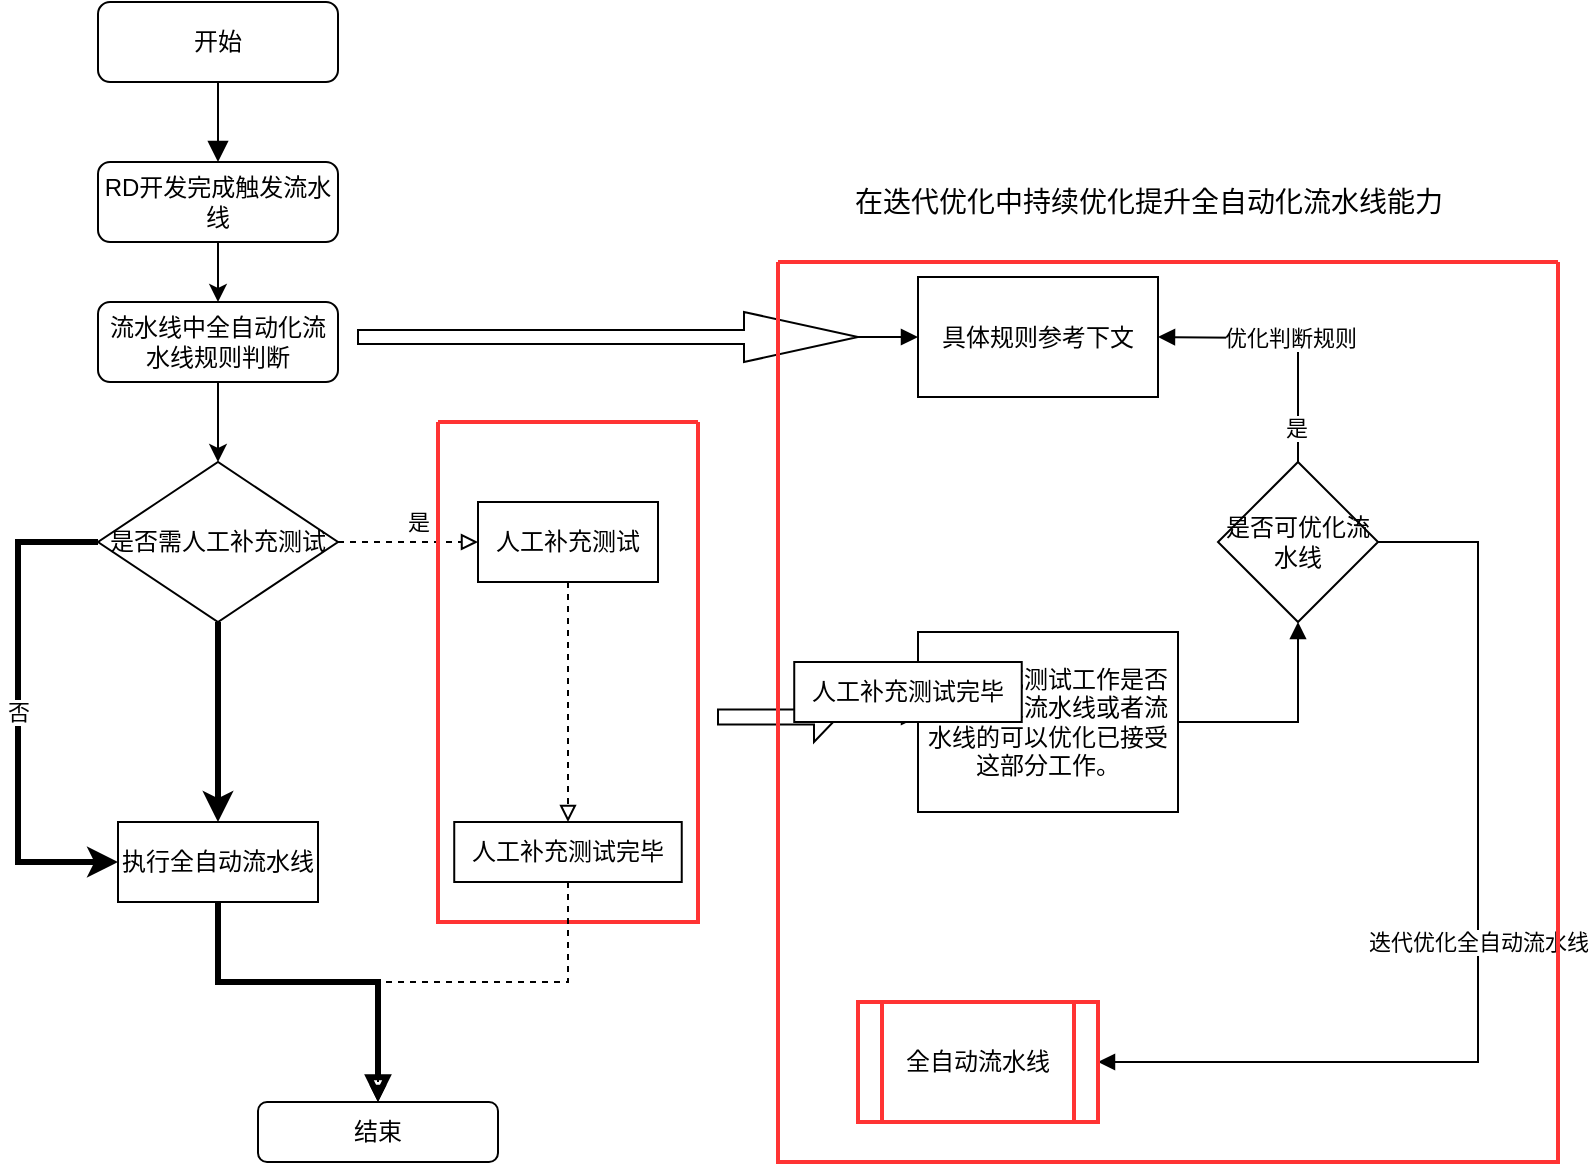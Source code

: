 <mxfile version="16.6.6" type="github">
  <diagram id="C5RBs43oDa-KdzZeNtuy" name="Page-1">
    <mxGraphModel dx="990" dy="614" grid="1" gridSize="10" guides="1" tooltips="1" connect="1" arrows="1" fold="1" page="1" pageScale="1" pageWidth="827" pageHeight="1169" math="0" shadow="0">
      <root>
        <mxCell id="WIyWlLk6GJQsqaUBKTNV-0" />
        <mxCell id="WIyWlLk6GJQsqaUBKTNV-1" parent="WIyWlLk6GJQsqaUBKTNV-0" />
        <mxCell id="WIyWlLk6GJQsqaUBKTNV-2" value="" style="rounded=0;html=1;jettySize=auto;orthogonalLoop=1;fontSize=11;endArrow=block;endFill=1;endSize=8;strokeWidth=1;shadow=0;labelBackgroundColor=none;edgeStyle=orthogonalEdgeStyle;entryX=0.5;entryY=0;entryDx=0;entryDy=0;" parent="WIyWlLk6GJQsqaUBKTNV-1" source="WIyWlLk6GJQsqaUBKTNV-3" target="b0SHrZwLrEvn_XhFRAAw-0" edge="1">
          <mxGeometry relative="1" as="geometry" />
        </mxCell>
        <mxCell id="WIyWlLk6GJQsqaUBKTNV-3" value="开始" style="rounded=1;whiteSpace=wrap;html=1;fontSize=12;glass=0;strokeWidth=1;shadow=0;" parent="WIyWlLk6GJQsqaUBKTNV-1" vertex="1">
          <mxGeometry x="50" y="40" width="120" height="40" as="geometry" />
        </mxCell>
        <mxCell id="b0SHrZwLrEvn_XhFRAAw-4" style="edgeStyle=orthogonalEdgeStyle;rounded=0;orthogonalLoop=1;jettySize=auto;html=1;entryX=0.5;entryY=0;entryDx=0;entryDy=0;" edge="1" parent="WIyWlLk6GJQsqaUBKTNV-1" source="b0SHrZwLrEvn_XhFRAAw-0" target="b0SHrZwLrEvn_XhFRAAw-1">
          <mxGeometry relative="1" as="geometry" />
        </mxCell>
        <mxCell id="b0SHrZwLrEvn_XhFRAAw-0" value="RD开发完成触发流水线" style="rounded=1;whiteSpace=wrap;html=1;fontSize=12;glass=0;strokeWidth=1;shadow=0;" vertex="1" parent="WIyWlLk6GJQsqaUBKTNV-1">
          <mxGeometry x="50" y="120" width="120" height="40" as="geometry" />
        </mxCell>
        <mxCell id="b0SHrZwLrEvn_XhFRAAw-3" value="" style="edgeStyle=orthogonalEdgeStyle;rounded=0;orthogonalLoop=1;jettySize=auto;html=1;" edge="1" parent="WIyWlLk6GJQsqaUBKTNV-1" source="b0SHrZwLrEvn_XhFRAAw-1" target="b0SHrZwLrEvn_XhFRAAw-2">
          <mxGeometry relative="1" as="geometry" />
        </mxCell>
        <mxCell id="b0SHrZwLrEvn_XhFRAAw-1" value="流水线中全自动化流水线规则判断" style="rounded=1;whiteSpace=wrap;html=1;fontSize=12;glass=0;strokeWidth=1;shadow=0;" vertex="1" parent="WIyWlLk6GJQsqaUBKTNV-1">
          <mxGeometry x="50" y="190" width="120" height="40" as="geometry" />
        </mxCell>
        <mxCell id="b0SHrZwLrEvn_XhFRAAw-6" value="是" style="edgeStyle=orthogonalEdgeStyle;rounded=0;orthogonalLoop=1;jettySize=auto;html=1;endArrow=block;endFill=0;dashed=1;" edge="1" parent="WIyWlLk6GJQsqaUBKTNV-1" source="b0SHrZwLrEvn_XhFRAAw-2" target="b0SHrZwLrEvn_XhFRAAw-5">
          <mxGeometry x="0.143" y="10" relative="1" as="geometry">
            <mxPoint as="offset" />
          </mxGeometry>
        </mxCell>
        <mxCell id="b0SHrZwLrEvn_XhFRAAw-9" value="" style="edgeStyle=orthogonalEdgeStyle;rounded=0;orthogonalLoop=1;jettySize=auto;html=1;exitX=0.5;exitY=1;exitDx=0;exitDy=0;strokeWidth=3;" edge="1" parent="WIyWlLk6GJQsqaUBKTNV-1" source="b0SHrZwLrEvn_XhFRAAw-2" target="b0SHrZwLrEvn_XhFRAAw-8">
          <mxGeometry relative="1" as="geometry">
            <mxPoint x="110" y="360" as="sourcePoint" />
          </mxGeometry>
        </mxCell>
        <mxCell id="b0SHrZwLrEvn_XhFRAAw-10" value="否" style="edgeStyle=orthogonalEdgeStyle;rounded=0;orthogonalLoop=1;jettySize=auto;html=1;entryX=0;entryY=0.5;entryDx=0;entryDy=0;strokeWidth=3;" edge="1" parent="WIyWlLk6GJQsqaUBKTNV-1" source="b0SHrZwLrEvn_XhFRAAw-2" target="b0SHrZwLrEvn_XhFRAAw-8">
          <mxGeometry relative="1" as="geometry">
            <Array as="points">
              <mxPoint x="10" y="310" />
              <mxPoint x="10" y="470" />
            </Array>
          </mxGeometry>
        </mxCell>
        <mxCell id="b0SHrZwLrEvn_XhFRAAw-2" value="是否需人工补充测试" style="rhombus;whiteSpace=wrap;html=1;rounded=1;glass=0;strokeWidth=1;shadow=0;arcSize=0;" vertex="1" parent="WIyWlLk6GJQsqaUBKTNV-1">
          <mxGeometry x="50" y="270" width="120" height="80" as="geometry" />
        </mxCell>
        <mxCell id="b0SHrZwLrEvn_XhFRAAw-14" value="" style="edgeStyle=orthogonalEdgeStyle;rounded=0;orthogonalLoop=1;jettySize=auto;html=1;endArrow=block;endFill=0;dashed=1;" edge="1" parent="WIyWlLk6GJQsqaUBKTNV-1" source="b0SHrZwLrEvn_XhFRAAw-5" target="b0SHrZwLrEvn_XhFRAAw-13">
          <mxGeometry relative="1" as="geometry" />
        </mxCell>
        <mxCell id="b0SHrZwLrEvn_XhFRAAw-5" value="人工补充测试" style="whiteSpace=wrap;html=1;rounded=1;glass=0;strokeWidth=1;shadow=0;arcSize=0;" vertex="1" parent="WIyWlLk6GJQsqaUBKTNV-1">
          <mxGeometry x="240" y="290" width="90" height="40" as="geometry" />
        </mxCell>
        <mxCell id="b0SHrZwLrEvn_XhFRAAw-18" style="edgeStyle=orthogonalEdgeStyle;rounded=0;orthogonalLoop=1;jettySize=auto;html=1;entryX=0.5;entryY=0;entryDx=0;entryDy=0;endArrow=block;endFill=0;strokeWidth=3;" edge="1" parent="WIyWlLk6GJQsqaUBKTNV-1" source="b0SHrZwLrEvn_XhFRAAw-8" target="b0SHrZwLrEvn_XhFRAAw-17">
          <mxGeometry relative="1" as="geometry">
            <Array as="points">
              <mxPoint x="110" y="530" />
              <mxPoint x="190" y="530" />
            </Array>
          </mxGeometry>
        </mxCell>
        <mxCell id="b0SHrZwLrEvn_XhFRAAw-8" value="执行全自动流水线" style="whiteSpace=wrap;html=1;rounded=1;glass=0;strokeWidth=1;shadow=0;arcSize=0;" vertex="1" parent="WIyWlLk6GJQsqaUBKTNV-1">
          <mxGeometry x="60" y="450" width="100" height="40" as="geometry" />
        </mxCell>
        <mxCell id="b0SHrZwLrEvn_XhFRAAw-17" value="结束" style="rounded=1;whiteSpace=wrap;html=1;" vertex="1" parent="WIyWlLk6GJQsqaUBKTNV-1">
          <mxGeometry x="130" y="590" width="120" height="30" as="geometry" />
        </mxCell>
        <mxCell id="b0SHrZwLrEvn_XhFRAAw-25" value="" style="edgeStyle=orthogonalEdgeStyle;rounded=0;orthogonalLoop=1;jettySize=auto;html=1;endArrow=block;endFill=1;" edge="1" parent="WIyWlLk6GJQsqaUBKTNV-1" source="b0SHrZwLrEvn_XhFRAAw-20" target="b0SHrZwLrEvn_XhFRAAw-24">
          <mxGeometry relative="1" as="geometry">
            <Array as="points">
              <mxPoint x="460" y="398" />
              <mxPoint x="460" y="398" />
            </Array>
          </mxGeometry>
        </mxCell>
        <mxCell id="b0SHrZwLrEvn_XhFRAAw-20" value="" style="shape=singleArrow;whiteSpace=wrap;html=1;" vertex="1" parent="WIyWlLk6GJQsqaUBKTNV-1">
          <mxGeometry x="360" y="385" width="60" height="25" as="geometry" />
        </mxCell>
        <mxCell id="b0SHrZwLrEvn_XhFRAAw-21" value="" style="swimlane;startSize=0;strokeWidth=2;strokeColor=#FF3333;" vertex="1" parent="WIyWlLk6GJQsqaUBKTNV-1">
          <mxGeometry x="220" y="250" width="130" height="250" as="geometry" />
        </mxCell>
        <mxCell id="b0SHrZwLrEvn_XhFRAAw-13" value="人工补充测试完毕" style="whiteSpace=wrap;html=1;rounded=1;glass=0;strokeWidth=1;shadow=0;arcSize=0;" vertex="1" parent="b0SHrZwLrEvn_XhFRAAw-21">
          <mxGeometry x="8.12" y="200" width="113.75" height="30" as="geometry" />
        </mxCell>
        <mxCell id="b0SHrZwLrEvn_XhFRAAw-31" value="" style="edgeStyle=orthogonalEdgeStyle;rounded=0;orthogonalLoop=1;jettySize=auto;html=1;endArrow=block;endFill=1;" edge="1" parent="WIyWlLk6GJQsqaUBKTNV-1" source="b0SHrZwLrEvn_XhFRAAw-24" target="b0SHrZwLrEvn_XhFRAAw-30">
          <mxGeometry relative="1" as="geometry" />
        </mxCell>
        <mxCell id="b0SHrZwLrEvn_XhFRAAw-24" value="判断补充测试工作是否可以接入流水线或者流水线的可以优化已接受这部分工作。" style="whiteSpace=wrap;html=1;" vertex="1" parent="WIyWlLk6GJQsqaUBKTNV-1">
          <mxGeometry x="460" y="355" width="130" height="90" as="geometry" />
        </mxCell>
        <mxCell id="b0SHrZwLrEvn_XhFRAAw-28" value="" style="edgeStyle=orthogonalEdgeStyle;rounded=0;orthogonalLoop=1;jettySize=auto;html=1;endArrow=block;endFill=1;" edge="1" parent="WIyWlLk6GJQsqaUBKTNV-1" source="b0SHrZwLrEvn_XhFRAAw-26" target="b0SHrZwLrEvn_XhFRAAw-27">
          <mxGeometry relative="1" as="geometry" />
        </mxCell>
        <mxCell id="b0SHrZwLrEvn_XhFRAAw-26" value="" style="shape=singleArrow;whiteSpace=wrap;html=1;arrowWidth=0.28;arrowSize=0.228;" vertex="1" parent="WIyWlLk6GJQsqaUBKTNV-1">
          <mxGeometry x="180" y="195" width="250" height="25" as="geometry" />
        </mxCell>
        <mxCell id="b0SHrZwLrEvn_XhFRAAw-27" value="具体规则参考下文" style="whiteSpace=wrap;html=1;" vertex="1" parent="WIyWlLk6GJQsqaUBKTNV-1">
          <mxGeometry x="460" y="177.5" width="120" height="60" as="geometry" />
        </mxCell>
        <mxCell id="b0SHrZwLrEvn_XhFRAAw-29" style="edgeStyle=orthogonalEdgeStyle;rounded=0;orthogonalLoop=1;jettySize=auto;html=1;entryX=0.5;entryY=0;entryDx=0;entryDy=0;endArrow=block;endFill=1;dashed=1;" edge="1" parent="WIyWlLk6GJQsqaUBKTNV-1" source="b0SHrZwLrEvn_XhFRAAw-13" target="b0SHrZwLrEvn_XhFRAAw-17">
          <mxGeometry relative="1" as="geometry">
            <Array as="points">
              <mxPoint x="285" y="530" />
              <mxPoint x="190" y="530" />
            </Array>
          </mxGeometry>
        </mxCell>
        <mxCell id="b0SHrZwLrEvn_XhFRAAw-33" value="优化判断规则" style="edgeStyle=orthogonalEdgeStyle;rounded=0;orthogonalLoop=1;jettySize=auto;html=1;entryX=1;entryY=0.5;entryDx=0;entryDy=0;endArrow=block;endFill=1;exitX=0.5;exitY=0;exitDx=0;exitDy=0;" edge="1" parent="WIyWlLk6GJQsqaUBKTNV-1" source="b0SHrZwLrEvn_XhFRAAw-30" target="b0SHrZwLrEvn_XhFRAAw-27">
          <mxGeometry relative="1" as="geometry">
            <mxPoint x="650" y="260" as="sourcePoint" />
            <Array as="points">
              <mxPoint x="650" y="208" />
              <mxPoint x="640" y="208" />
            </Array>
          </mxGeometry>
        </mxCell>
        <mxCell id="b0SHrZwLrEvn_XhFRAAw-34" value="是" style="edgeLabel;html=1;align=center;verticalAlign=middle;resizable=0;points=[];" vertex="1" connectable="0" parent="b0SHrZwLrEvn_XhFRAAw-33">
          <mxGeometry x="-0.735" y="1" relative="1" as="geometry">
            <mxPoint as="offset" />
          </mxGeometry>
        </mxCell>
        <mxCell id="b0SHrZwLrEvn_XhFRAAw-37" value="迭代优化全自动流水线" style="edgeStyle=orthogonalEdgeStyle;rounded=0;orthogonalLoop=1;jettySize=auto;html=1;entryX=1;entryY=0.5;entryDx=0;entryDy=0;endArrow=block;endFill=1;" edge="1" parent="WIyWlLk6GJQsqaUBKTNV-1" source="b0SHrZwLrEvn_XhFRAAw-30" target="b0SHrZwLrEvn_XhFRAAw-36">
          <mxGeometry relative="1" as="geometry">
            <Array as="points">
              <mxPoint x="740" y="310" />
              <mxPoint x="740" y="570" />
            </Array>
          </mxGeometry>
        </mxCell>
        <mxCell id="b0SHrZwLrEvn_XhFRAAw-30" value="是否可优化流水线" style="rhombus;whiteSpace=wrap;html=1;" vertex="1" parent="WIyWlLk6GJQsqaUBKTNV-1">
          <mxGeometry x="610" y="270" width="80" height="80" as="geometry" />
        </mxCell>
        <mxCell id="b0SHrZwLrEvn_XhFRAAw-36" value="全自动流水线" style="shape=process;whiteSpace=wrap;html=1;backgroundOutline=1;strokeColor=#FF3333;strokeWidth=2;" vertex="1" parent="WIyWlLk6GJQsqaUBKTNV-1">
          <mxGeometry x="430" y="540" width="120" height="60" as="geometry" />
        </mxCell>
        <mxCell id="b0SHrZwLrEvn_XhFRAAw-38" value="&lt;font style=&quot;font-size: 14px&quot;&gt;在迭代优化中持续优化提升全自动化流水线能力&lt;/font&gt;" style="text;html=1;align=center;verticalAlign=middle;resizable=0;points=[];autosize=1;strokeColor=none;fillColor=none;" vertex="1" parent="WIyWlLk6GJQsqaUBKTNV-1">
          <mxGeometry x="420" y="130" width="310" height="20" as="geometry" />
        </mxCell>
        <mxCell id="b0SHrZwLrEvn_XhFRAAw-39" value="" style="swimlane;startSize=0;strokeWidth=2;strokeColor=#FF3333;" vertex="1" parent="WIyWlLk6GJQsqaUBKTNV-1">
          <mxGeometry x="390" y="170" width="390" height="450" as="geometry" />
        </mxCell>
        <mxCell id="b0SHrZwLrEvn_XhFRAAw-40" value="人工补充测试完毕" style="whiteSpace=wrap;html=1;rounded=1;glass=0;strokeWidth=1;shadow=0;arcSize=0;" vertex="1" parent="b0SHrZwLrEvn_XhFRAAw-39">
          <mxGeometry x="8.12" y="200" width="113.75" height="30" as="geometry" />
        </mxCell>
      </root>
    </mxGraphModel>
  </diagram>
</mxfile>
